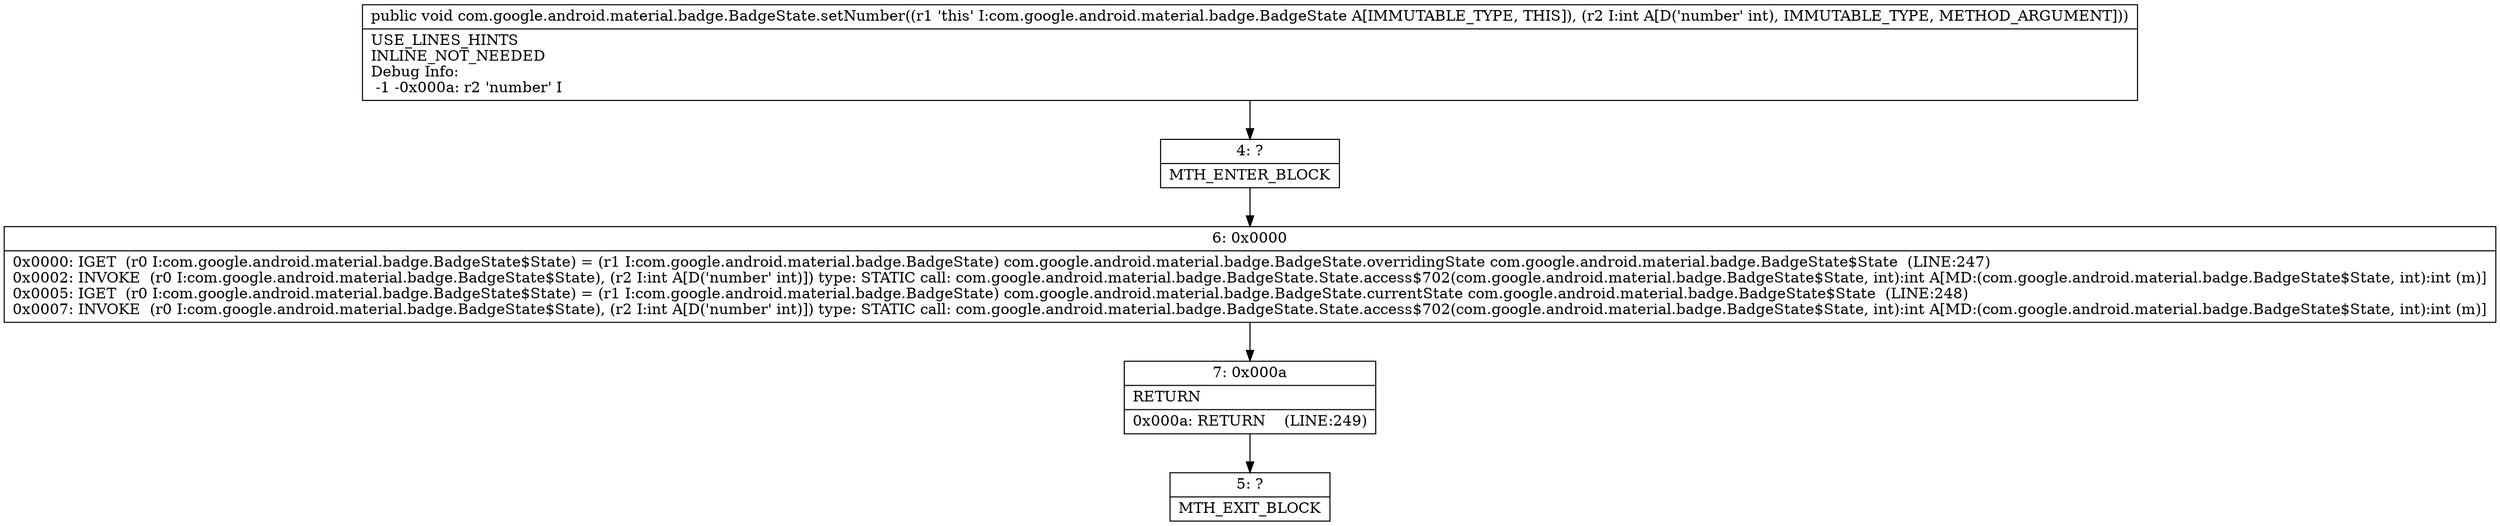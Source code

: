 digraph "CFG forcom.google.android.material.badge.BadgeState.setNumber(I)V" {
Node_4 [shape=record,label="{4\:\ ?|MTH_ENTER_BLOCK\l}"];
Node_6 [shape=record,label="{6\:\ 0x0000|0x0000: IGET  (r0 I:com.google.android.material.badge.BadgeState$State) = (r1 I:com.google.android.material.badge.BadgeState) com.google.android.material.badge.BadgeState.overridingState com.google.android.material.badge.BadgeState$State  (LINE:247)\l0x0002: INVOKE  (r0 I:com.google.android.material.badge.BadgeState$State), (r2 I:int A[D('number' int)]) type: STATIC call: com.google.android.material.badge.BadgeState.State.access$702(com.google.android.material.badge.BadgeState$State, int):int A[MD:(com.google.android.material.badge.BadgeState$State, int):int (m)]\l0x0005: IGET  (r0 I:com.google.android.material.badge.BadgeState$State) = (r1 I:com.google.android.material.badge.BadgeState) com.google.android.material.badge.BadgeState.currentState com.google.android.material.badge.BadgeState$State  (LINE:248)\l0x0007: INVOKE  (r0 I:com.google.android.material.badge.BadgeState$State), (r2 I:int A[D('number' int)]) type: STATIC call: com.google.android.material.badge.BadgeState.State.access$702(com.google.android.material.badge.BadgeState$State, int):int A[MD:(com.google.android.material.badge.BadgeState$State, int):int (m)]\l}"];
Node_7 [shape=record,label="{7\:\ 0x000a|RETURN\l|0x000a: RETURN    (LINE:249)\l}"];
Node_5 [shape=record,label="{5\:\ ?|MTH_EXIT_BLOCK\l}"];
MethodNode[shape=record,label="{public void com.google.android.material.badge.BadgeState.setNumber((r1 'this' I:com.google.android.material.badge.BadgeState A[IMMUTABLE_TYPE, THIS]), (r2 I:int A[D('number' int), IMMUTABLE_TYPE, METHOD_ARGUMENT]))  | USE_LINES_HINTS\lINLINE_NOT_NEEDED\lDebug Info:\l  \-1 \-0x000a: r2 'number' I\l}"];
MethodNode -> Node_4;Node_4 -> Node_6;
Node_6 -> Node_7;
Node_7 -> Node_5;
}


